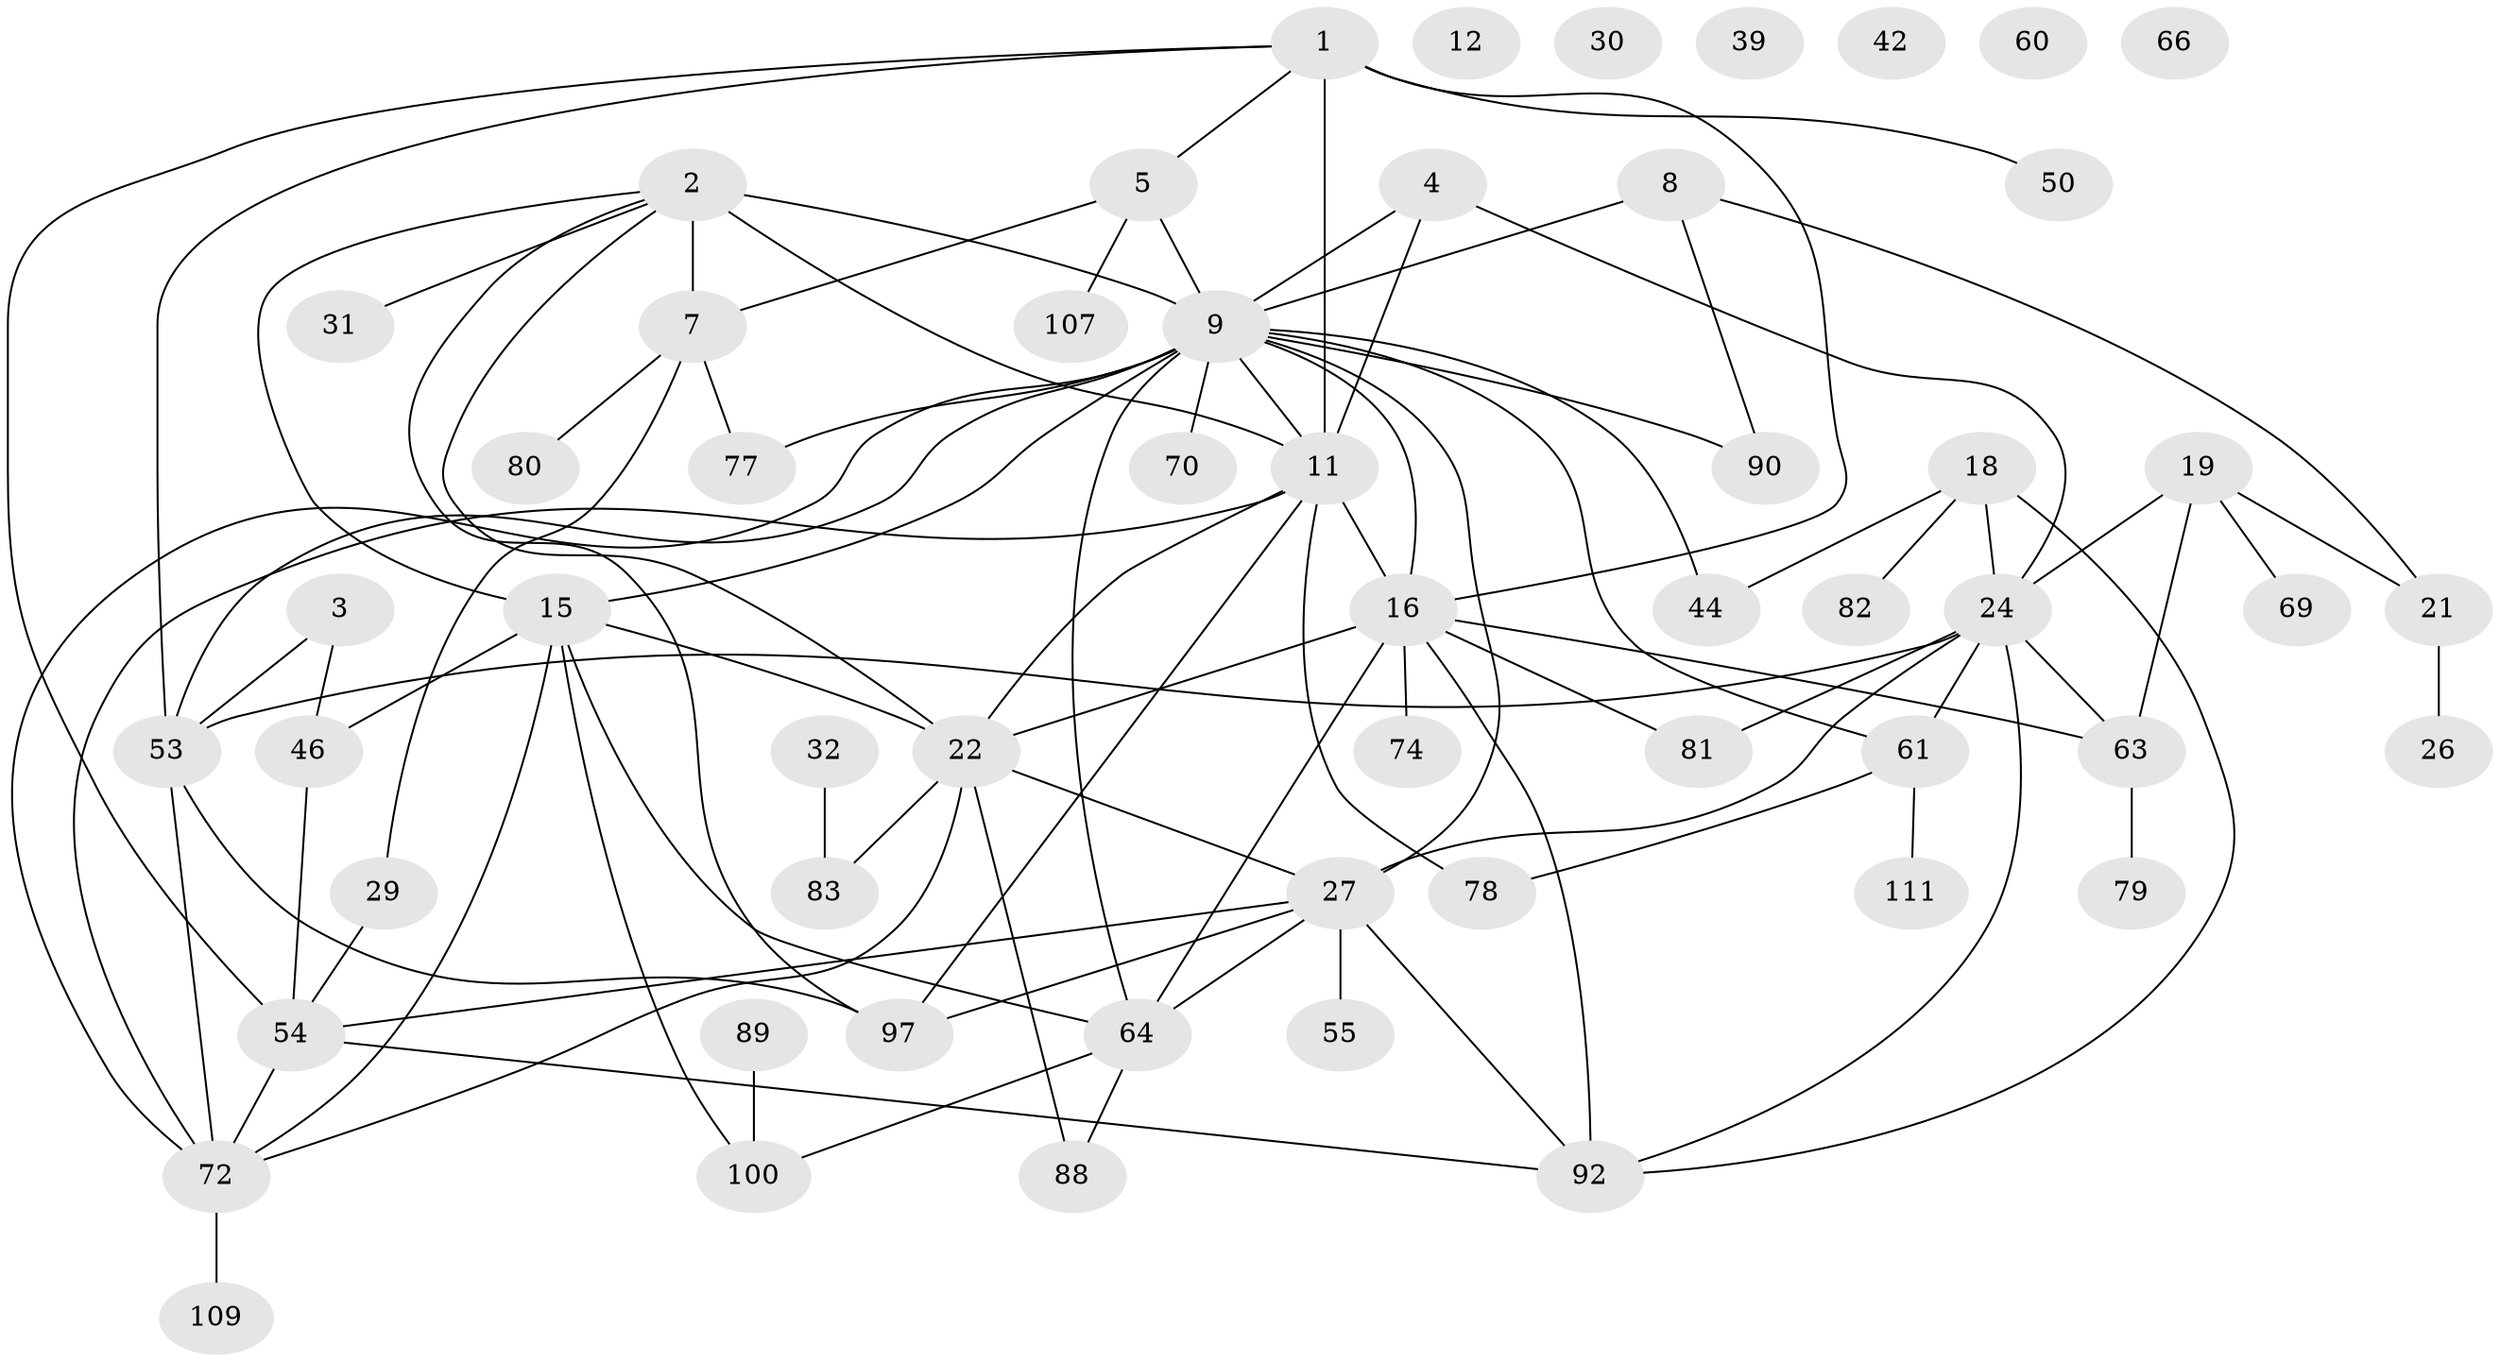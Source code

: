 // original degree distribution, {4: 0.125, 5: 0.10714285714285714, 2: 0.19642857142857142, 3: 0.21428571428571427, 6: 0.0625, 0: 0.044642857142857144, 7: 0.017857142857142856, 1: 0.23214285714285715}
// Generated by graph-tools (version 1.1) at 2025/16/03/04/25 18:16:43]
// undirected, 56 vertices, 93 edges
graph export_dot {
graph [start="1"]
  node [color=gray90,style=filled];
  1 [super="+13+57"];
  2 [super="+6+14+94+52"];
  3;
  4;
  5 [super="+67"];
  7 [super="+36"];
  8 [super="+28"];
  9 [super="+10"];
  11 [super="+20+102"];
  12;
  15 [super="+23"];
  16 [super="+37+87"];
  18 [super="+48+65"];
  19 [super="+25+62"];
  21 [super="+51"];
  22 [super="+33+35"];
  24 [super="+91+40"];
  26;
  27 [super="+41+49+47"];
  29 [super="+104"];
  30;
  31;
  32;
  39;
  42;
  44;
  46;
  50;
  53;
  54 [super="+56"];
  55;
  60 [super="+68"];
  61 [super="+93"];
  63;
  64 [super="+101+84"];
  66;
  69;
  70;
  72 [super="+106+98"];
  74 [super="+85"];
  77;
  78;
  79;
  80;
  81;
  82;
  83;
  88;
  89;
  90;
  92;
  97;
  100;
  107;
  109;
  111;
  1 -- 16;
  1 -- 11 [weight=2];
  1 -- 53;
  1 -- 50;
  1 -- 5;
  1 -- 54;
  2 -- 11;
  2 -- 31;
  2 -- 97;
  2 -- 22;
  2 -- 7;
  2 -- 15;
  2 -- 9 [weight=3];
  3 -- 46;
  3 -- 53;
  4 -- 9;
  4 -- 11;
  4 -- 24;
  5 -- 107;
  5 -- 9;
  5 -- 7;
  7 -- 80;
  7 -- 77;
  7 -- 29;
  8 -- 9 [weight=2];
  8 -- 90;
  8 -- 21;
  9 -- 64;
  9 -- 70;
  9 -- 72;
  9 -- 11 [weight=3];
  9 -- 77;
  9 -- 15;
  9 -- 16;
  9 -- 90;
  9 -- 27;
  9 -- 44;
  9 -- 53;
  9 -- 61;
  11 -- 22;
  11 -- 16;
  11 -- 97;
  11 -- 72;
  11 -- 78;
  15 -- 100;
  15 -- 22;
  15 -- 72;
  15 -- 46;
  15 -- 64;
  16 -- 63;
  16 -- 81;
  16 -- 22;
  16 -- 92;
  16 -- 64;
  16 -- 74;
  18 -- 82;
  18 -- 44;
  18 -- 92;
  18 -- 24;
  19 -- 69;
  19 -- 24;
  19 -- 21;
  19 -- 63;
  21 -- 26;
  22 -- 83;
  22 -- 88;
  22 -- 27;
  22 -- 72;
  24 -- 81;
  24 -- 27;
  24 -- 92;
  24 -- 63;
  24 -- 53;
  24 -- 61;
  27 -- 64;
  27 -- 97;
  27 -- 55;
  27 -- 92;
  27 -- 54;
  29 -- 54;
  32 -- 83;
  46 -- 54;
  53 -- 72;
  53 -- 97;
  54 -- 92;
  54 -- 72;
  61 -- 78;
  61 -- 111;
  63 -- 79;
  64 -- 88;
  64 -- 100;
  72 -- 109;
  89 -- 100;
}
